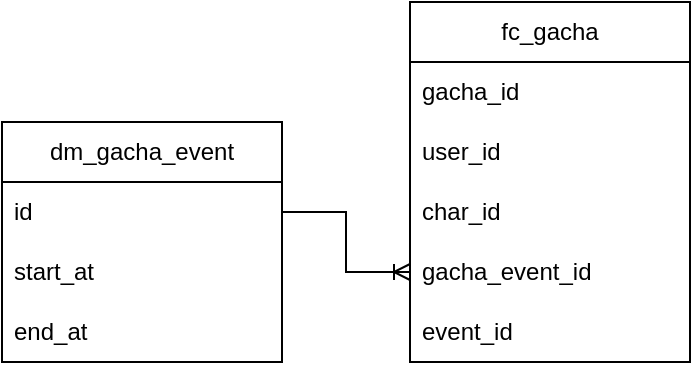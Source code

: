 <mxfile version="21.2.1" type="github">
  <diagram name="ページ1" id="f6Dv2P5GHqyA_TYyPfEV">
    <mxGraphModel dx="1026" dy="661" grid="1" gridSize="10" guides="1" tooltips="1" connect="1" arrows="1" fold="1" page="1" pageScale="1" pageWidth="827" pageHeight="1169" math="0" shadow="0">
      <root>
        <mxCell id="0" />
        <mxCell id="1" parent="0" />
        <mxCell id="bY0GPy6hPjJhHwD7dzBP-4" value="fc_gacha" style="swimlane;fontStyle=0;childLayout=stackLayout;horizontal=1;startSize=30;horizontalStack=0;resizeParent=1;resizeParentMax=0;resizeLast=0;collapsible=1;marginBottom=0;whiteSpace=wrap;html=1;" parent="1" vertex="1">
          <mxGeometry x="224" y="10" width="140" height="180" as="geometry" />
        </mxCell>
        <mxCell id="bY0GPy6hPjJhHwD7dzBP-5" value="gacha_id" style="text;strokeColor=none;fillColor=none;align=left;verticalAlign=middle;spacingLeft=4;spacingRight=4;overflow=hidden;points=[[0,0.5],[1,0.5]];portConstraint=eastwest;rotatable=0;whiteSpace=wrap;html=1;" parent="bY0GPy6hPjJhHwD7dzBP-4" vertex="1">
          <mxGeometry y="30" width="140" height="30" as="geometry" />
        </mxCell>
        <mxCell id="bY0GPy6hPjJhHwD7dzBP-6" value="user_id" style="text;strokeColor=none;fillColor=none;align=left;verticalAlign=middle;spacingLeft=4;spacingRight=4;overflow=hidden;points=[[0,0.5],[1,0.5]];portConstraint=eastwest;rotatable=0;whiteSpace=wrap;html=1;" parent="bY0GPy6hPjJhHwD7dzBP-4" vertex="1">
          <mxGeometry y="60" width="140" height="30" as="geometry" />
        </mxCell>
        <mxCell id="dBBKFcjXPf2hP2d8Vosu-2" value="char_id" style="text;strokeColor=none;fillColor=none;align=left;verticalAlign=middle;spacingLeft=4;spacingRight=4;overflow=hidden;points=[[0,0.5],[1,0.5]];portConstraint=eastwest;rotatable=0;whiteSpace=wrap;html=1;" vertex="1" parent="bY0GPy6hPjJhHwD7dzBP-4">
          <mxGeometry y="90" width="140" height="30" as="geometry" />
        </mxCell>
        <mxCell id="dBBKFcjXPf2hP2d8Vosu-1" value="gacha_event_id" style="text;strokeColor=none;fillColor=none;align=left;verticalAlign=middle;spacingLeft=4;spacingRight=4;overflow=hidden;points=[[0,0.5],[1,0.5]];portConstraint=eastwest;rotatable=0;whiteSpace=wrap;html=1;" vertex="1" parent="bY0GPy6hPjJhHwD7dzBP-4">
          <mxGeometry y="120" width="140" height="30" as="geometry" />
        </mxCell>
        <mxCell id="bY0GPy6hPjJhHwD7dzBP-7" value="event_id" style="text;strokeColor=none;fillColor=none;align=left;verticalAlign=middle;spacingLeft=4;spacingRight=4;overflow=hidden;points=[[0,0.5],[1,0.5]];portConstraint=eastwest;rotatable=0;whiteSpace=wrap;html=1;" parent="bY0GPy6hPjJhHwD7dzBP-4" vertex="1">
          <mxGeometry y="150" width="140" height="30" as="geometry" />
        </mxCell>
        <mxCell id="bY0GPy6hPjJhHwD7dzBP-16" value="dm_gacha_event" style="swimlane;fontStyle=0;childLayout=stackLayout;horizontal=1;startSize=30;horizontalStack=0;resizeParent=1;resizeParentMax=0;resizeLast=0;collapsible=1;marginBottom=0;whiteSpace=wrap;html=1;" parent="1" vertex="1">
          <mxGeometry x="20" y="70" width="140" height="120" as="geometry" />
        </mxCell>
        <mxCell id="bY0GPy6hPjJhHwD7dzBP-17" value="id" style="text;strokeColor=none;fillColor=none;align=left;verticalAlign=middle;spacingLeft=4;spacingRight=4;overflow=hidden;points=[[0,0.5],[1,0.5]];portConstraint=eastwest;rotatable=0;whiteSpace=wrap;html=1;" parent="bY0GPy6hPjJhHwD7dzBP-16" vertex="1">
          <mxGeometry y="30" width="140" height="30" as="geometry" />
        </mxCell>
        <mxCell id="bY0GPy6hPjJhHwD7dzBP-18" value="start_at" style="text;strokeColor=none;fillColor=none;align=left;verticalAlign=middle;spacingLeft=4;spacingRight=4;overflow=hidden;points=[[0,0.5],[1,0.5]];portConstraint=eastwest;rotatable=0;whiteSpace=wrap;html=1;" parent="bY0GPy6hPjJhHwD7dzBP-16" vertex="1">
          <mxGeometry y="60" width="140" height="30" as="geometry" />
        </mxCell>
        <mxCell id="bY0GPy6hPjJhHwD7dzBP-19" value="end_at" style="text;strokeColor=none;fillColor=none;align=left;verticalAlign=middle;spacingLeft=4;spacingRight=4;overflow=hidden;points=[[0,0.5],[1,0.5]];portConstraint=eastwest;rotatable=0;whiteSpace=wrap;html=1;" parent="bY0GPy6hPjJhHwD7dzBP-16" vertex="1">
          <mxGeometry y="90" width="140" height="30" as="geometry" />
        </mxCell>
        <mxCell id="bY0GPy6hPjJhHwD7dzBP-20" style="edgeStyle=orthogonalEdgeStyle;rounded=0;orthogonalLoop=1;jettySize=auto;html=1;exitX=1;exitY=0.5;exitDx=0;exitDy=0;entryX=0;entryY=0.5;entryDx=0;entryDy=0;endArrow=ERoneToMany;endFill=0;" parent="1" source="bY0GPy6hPjJhHwD7dzBP-17" target="dBBKFcjXPf2hP2d8Vosu-1" edge="1">
          <mxGeometry relative="1" as="geometry" />
        </mxCell>
      </root>
    </mxGraphModel>
  </diagram>
</mxfile>
